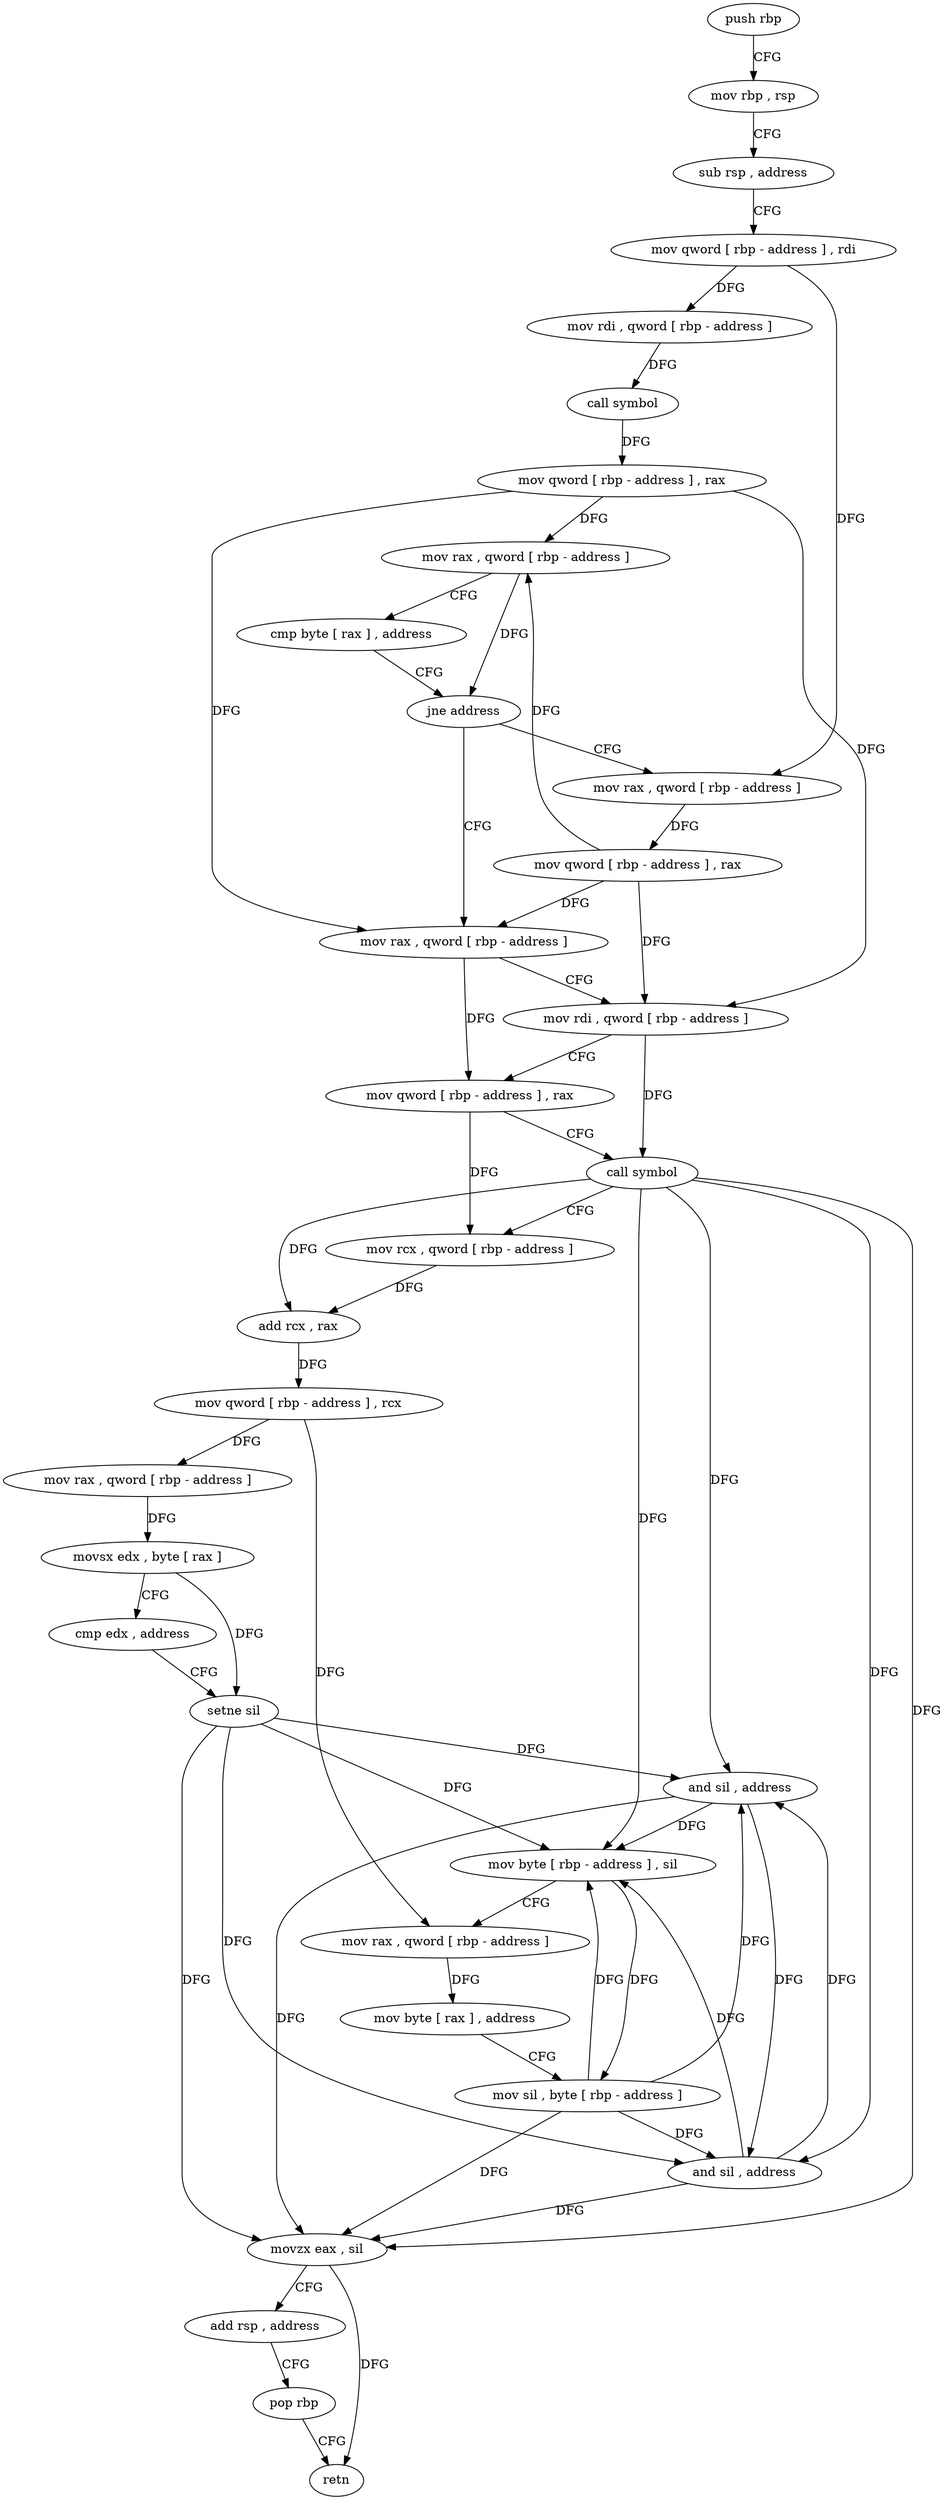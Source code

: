 digraph "func" {
"4202016" [label = "push rbp" ]
"4202017" [label = "mov rbp , rsp" ]
"4202020" [label = "sub rsp , address" ]
"4202024" [label = "mov qword [ rbp - address ] , rdi" ]
"4202028" [label = "mov rdi , qword [ rbp - address ]" ]
"4202032" [label = "call symbol" ]
"4202037" [label = "mov qword [ rbp - address ] , rax" ]
"4202041" [label = "mov rax , qword [ rbp - address ]" ]
"4202045" [label = "cmp byte [ rax ] , address" ]
"4202048" [label = "jne address" ]
"4202062" [label = "mov rax , qword [ rbp - address ]" ]
"4202054" [label = "mov rax , qword [ rbp - address ]" ]
"4202066" [label = "mov rdi , qword [ rbp - address ]" ]
"4202070" [label = "mov qword [ rbp - address ] , rax" ]
"4202074" [label = "call symbol" ]
"4202079" [label = "mov rcx , qword [ rbp - address ]" ]
"4202083" [label = "add rcx , rax" ]
"4202086" [label = "mov qword [ rbp - address ] , rcx" ]
"4202090" [label = "mov rax , qword [ rbp - address ]" ]
"4202094" [label = "movsx edx , byte [ rax ]" ]
"4202097" [label = "cmp edx , address" ]
"4202100" [label = "setne sil" ]
"4202104" [label = "and sil , address" ]
"4202108" [label = "mov byte [ rbp - address ] , sil" ]
"4202112" [label = "mov rax , qword [ rbp - address ]" ]
"4202116" [label = "mov byte [ rax ] , address" ]
"4202119" [label = "mov sil , byte [ rbp - address ]" ]
"4202123" [label = "and sil , address" ]
"4202127" [label = "movzx eax , sil" ]
"4202131" [label = "add rsp , address" ]
"4202135" [label = "pop rbp" ]
"4202136" [label = "retn" ]
"4202058" [label = "mov qword [ rbp - address ] , rax" ]
"4202016" -> "4202017" [ label = "CFG" ]
"4202017" -> "4202020" [ label = "CFG" ]
"4202020" -> "4202024" [ label = "CFG" ]
"4202024" -> "4202028" [ label = "DFG" ]
"4202024" -> "4202054" [ label = "DFG" ]
"4202028" -> "4202032" [ label = "DFG" ]
"4202032" -> "4202037" [ label = "DFG" ]
"4202037" -> "4202041" [ label = "DFG" ]
"4202037" -> "4202062" [ label = "DFG" ]
"4202037" -> "4202066" [ label = "DFG" ]
"4202041" -> "4202045" [ label = "CFG" ]
"4202041" -> "4202048" [ label = "DFG" ]
"4202045" -> "4202048" [ label = "CFG" ]
"4202048" -> "4202062" [ label = "CFG" ]
"4202048" -> "4202054" [ label = "CFG" ]
"4202062" -> "4202066" [ label = "CFG" ]
"4202062" -> "4202070" [ label = "DFG" ]
"4202054" -> "4202058" [ label = "DFG" ]
"4202066" -> "4202070" [ label = "CFG" ]
"4202066" -> "4202074" [ label = "DFG" ]
"4202070" -> "4202074" [ label = "CFG" ]
"4202070" -> "4202079" [ label = "DFG" ]
"4202074" -> "4202079" [ label = "CFG" ]
"4202074" -> "4202083" [ label = "DFG" ]
"4202074" -> "4202104" [ label = "DFG" ]
"4202074" -> "4202108" [ label = "DFG" ]
"4202074" -> "4202123" [ label = "DFG" ]
"4202074" -> "4202127" [ label = "DFG" ]
"4202079" -> "4202083" [ label = "DFG" ]
"4202083" -> "4202086" [ label = "DFG" ]
"4202086" -> "4202090" [ label = "DFG" ]
"4202086" -> "4202112" [ label = "DFG" ]
"4202090" -> "4202094" [ label = "DFG" ]
"4202094" -> "4202097" [ label = "CFG" ]
"4202094" -> "4202100" [ label = "DFG" ]
"4202097" -> "4202100" [ label = "CFG" ]
"4202100" -> "4202104" [ label = "DFG" ]
"4202100" -> "4202108" [ label = "DFG" ]
"4202100" -> "4202123" [ label = "DFG" ]
"4202100" -> "4202127" [ label = "DFG" ]
"4202104" -> "4202108" [ label = "DFG" ]
"4202104" -> "4202123" [ label = "DFG" ]
"4202104" -> "4202127" [ label = "DFG" ]
"4202108" -> "4202112" [ label = "CFG" ]
"4202108" -> "4202119" [ label = "DFG" ]
"4202112" -> "4202116" [ label = "DFG" ]
"4202116" -> "4202119" [ label = "CFG" ]
"4202119" -> "4202123" [ label = "DFG" ]
"4202119" -> "4202104" [ label = "DFG" ]
"4202119" -> "4202108" [ label = "DFG" ]
"4202119" -> "4202127" [ label = "DFG" ]
"4202123" -> "4202127" [ label = "DFG" ]
"4202123" -> "4202104" [ label = "DFG" ]
"4202123" -> "4202108" [ label = "DFG" ]
"4202127" -> "4202131" [ label = "CFG" ]
"4202127" -> "4202136" [ label = "DFG" ]
"4202131" -> "4202135" [ label = "CFG" ]
"4202135" -> "4202136" [ label = "CFG" ]
"4202058" -> "4202062" [ label = "DFG" ]
"4202058" -> "4202041" [ label = "DFG" ]
"4202058" -> "4202066" [ label = "DFG" ]
}
